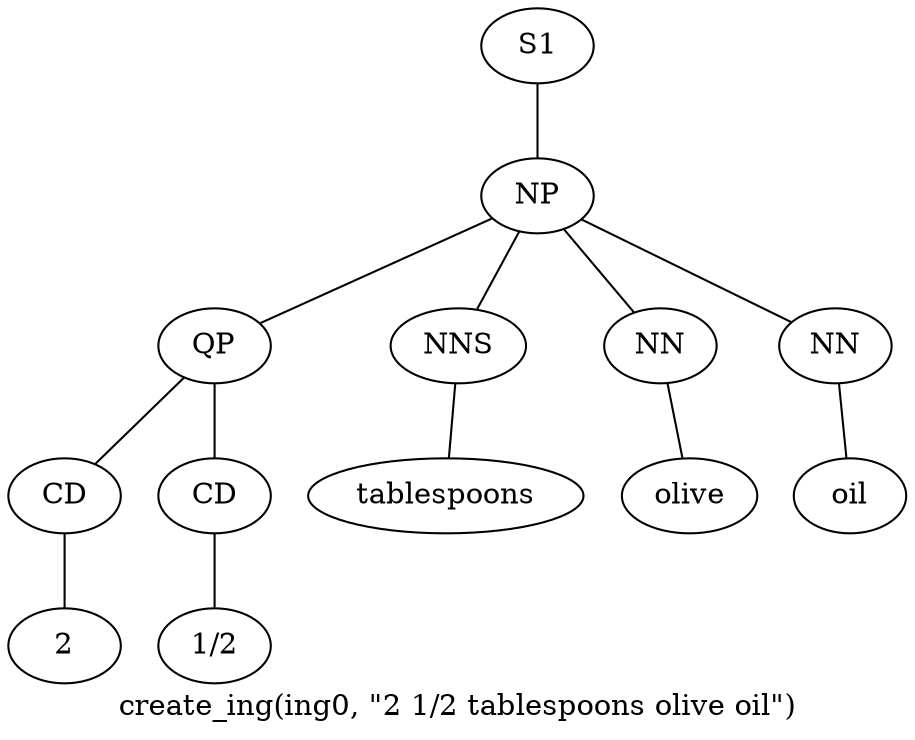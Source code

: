 graph SyntaxGraph {
	label = "create_ing(ing0, \"2 1/2 tablespoons olive oil\")";
	Node0 [label="S1"];
	Node1 [label="NP"];
	Node2 [label="QP"];
	Node3 [label="CD"];
	Node4 [label="2"];
	Node5 [label="CD"];
	Node6 [label="1/2"];
	Node7 [label="NNS"];
	Node8 [label="tablespoons"];
	Node9 [label="NN"];
	Node10 [label="olive"];
	Node11 [label="NN"];
	Node12 [label="oil"];

	Node0 -- Node1;
	Node1 -- Node2;
	Node1 -- Node7;
	Node1 -- Node9;
	Node1 -- Node11;
	Node2 -- Node3;
	Node2 -- Node5;
	Node3 -- Node4;
	Node5 -- Node6;
	Node7 -- Node8;
	Node9 -- Node10;
	Node11 -- Node12;
}